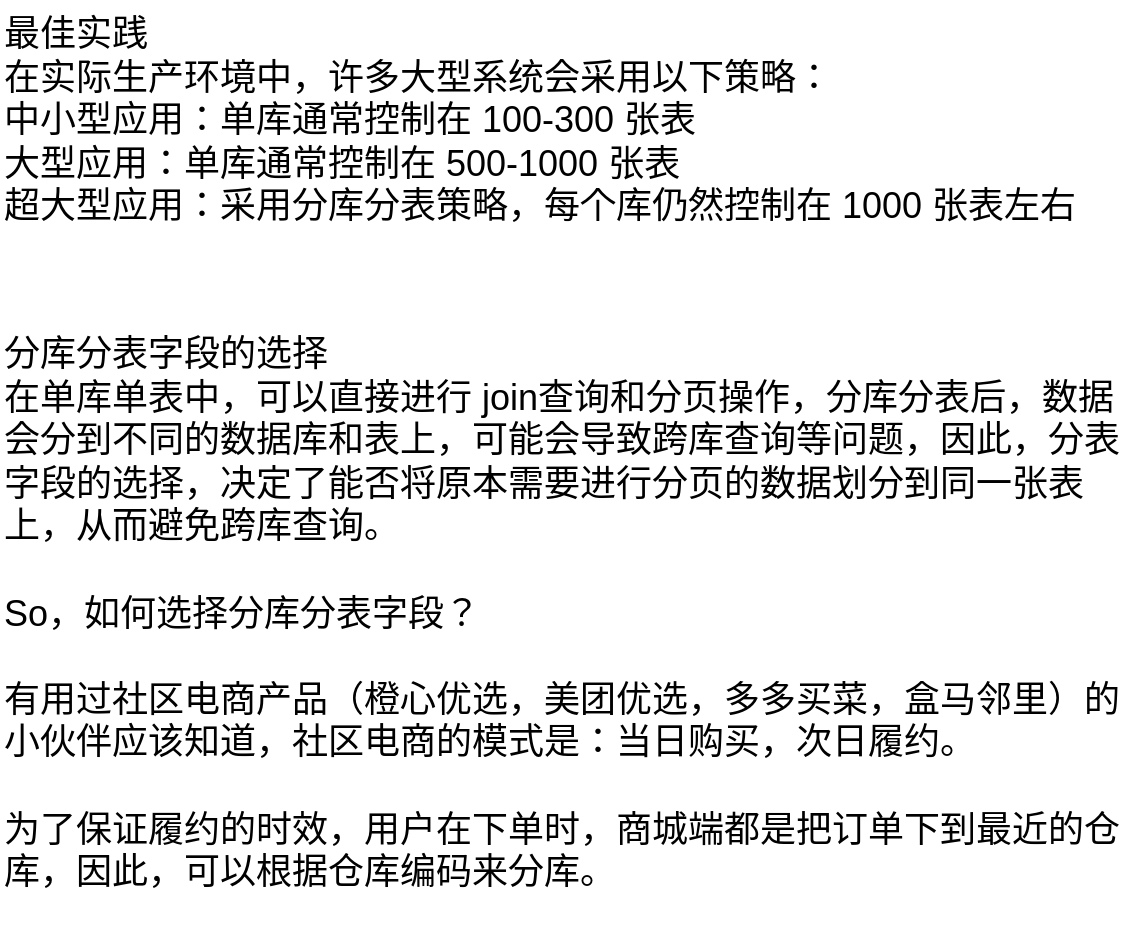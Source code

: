 <mxfile version="24.7.5" pages="2">
  <diagram name="第 1 页" id="iTByqGDiHVttWcRSCVwt">
    <mxGraphModel dx="837" dy="461" grid="1" gridSize="10" guides="1" tooltips="1" connect="1" arrows="1" fold="1" page="1" pageScale="1" pageWidth="827" pageHeight="1169" math="0" shadow="0">
      <root>
        <mxCell id="0" />
        <mxCell id="1" parent="0" />
        <mxCell id="b4sINxbvp_oJiMHNrM8n-6" value="分库分表字段的选择&#xa;在单库单表中，可以直接进行 join查询和分页操作，分库分表后，数据会分到不同的数据库和表上，可能会导致跨库查询等问题，因此，分表字段的选择，决定了能否将原本需要进行分页的数据划分到同一张表上，从而避免跨库查询。&#xa;&#xa;So，如何选择分库分表字段？&#xa;&#xa;有用过社区电商产品（橙心优选，美团优选，多多买菜，盒马邻里）的小伙伴应该知道，社区电商的模式是：当日购买，次日履约。&#xa;&#xa;为了保证履约的时效，用户在下单时，商城端都是把订单下到最近的仓库，因此，可以根据仓库编码来分库。" style="text;whiteSpace=wrap;fontSize=18;" vertex="1" parent="1">
          <mxGeometry x="20" y="170" width="560" height="310" as="geometry" />
        </mxCell>
        <mxCell id="b4sINxbvp_oJiMHNrM8n-8" value="最佳实践&#xa;在实际生产环境中，许多大型系统会采用以下策略：&#xa;中小型应用：单库通常控制在 100-300 张表&#xa;大型应用：单库通常控制在 500-1000 张表&#xa;超大型应用：采用分库分表策略，每个库仍然控制在 1000 张表左右" style="text;whiteSpace=wrap;fontSize=18;" vertex="1" parent="1">
          <mxGeometry x="20" y="10" width="560" height="120" as="geometry" />
        </mxCell>
      </root>
    </mxGraphModel>
  </diagram>
  <diagram id="qeTdzUXCNJriYRPZPILG" name="性能瓶颈">
    <mxGraphModel dx="837" dy="461" grid="1" gridSize="10" guides="1" tooltips="1" connect="1" arrows="1" fold="1" page="1" pageScale="1" pageWidth="827" pageHeight="1169" math="0" shadow="0">
      <root>
        <mxCell id="0" />
        <mxCell id="1" parent="0" />
        <mxCell id="2" value="数据库性能瓶颈分析与解决方案" style="text;html=1;strokeColor=none;fillColor=none;align=center;verticalAlign=middle;whiteSpace=wrap;rounded=0;fontSize=24;fontStyle=1" vertex="1" parent="1">
          <mxGeometry x="284.5" y="30" width="600" height="40" as="geometry" />
        </mxCell>
        <mxCell id="3" value="数据库性能瓶颈类型" style="rounded=1;whiteSpace=wrap;html=1;fontSize=16;fillColor=#dae8fc;strokeColor=#6c8ebf;fontStyle=1;shadow=1;" vertex="1" parent="1">
          <mxGeometry x="484.5" y="90" width="200" height="60" as="geometry" />
        </mxCell>
        <mxCell id="4" value="IO瓶颈" style="rounded=1;whiteSpace=wrap;html=1;fontSize=15;fillColor=#f8cecc;strokeColor=#b85450;fontStyle=1;shadow=1;" vertex="1" parent="1">
          <mxGeometry x="284.5" y="200" width="180" height="50" as="geometry" />
        </mxCell>
        <mxCell id="5" value="CPU瓶颈" style="rounded=1;whiteSpace=wrap;html=1;fontSize=15;fillColor=#d5e8d4;strokeColor=#82b366;fontStyle=1;shadow=1;" vertex="1" parent="1">
          <mxGeometry x="704.5" y="200" width="180" height="50" as="geometry" />
        </mxCell>
        <mxCell id="6" value="" style="endArrow=classic;html=1;rounded=0;exitX=0.5;exitY=1;exitDx=0;exitDy=0;entryX=0.5;entryY=0;entryDx=0;entryDy=0;strokeWidth=2;" edge="1" parent="1" source="3" target="4">
          <mxGeometry width="50" height="50" relative="1" as="geometry">
            <mxPoint x="564.5" y="350" as="sourcePoint" />
            <mxPoint x="614.5" y="300" as="targetPoint" />
            <Array as="points">
              <mxPoint x="584.5" y="170" />
              <mxPoint x="374.5" y="170" />
            </Array>
          </mxGeometry>
        </mxCell>
        <mxCell id="7" value="" style="endArrow=classic;html=1;rounded=0;exitX=0.5;exitY=1;exitDx=0;exitDy=0;entryX=0.5;entryY=0;entryDx=0;entryDy=0;strokeWidth=2;" edge="1" parent="1" source="3" target="5">
          <mxGeometry width="50" height="50" relative="1" as="geometry">
            <mxPoint x="564.5" y="350" as="sourcePoint" />
            <mxPoint x="614.5" y="300" as="targetPoint" />
            <Array as="points">
              <mxPoint x="584.5" y="170" />
              <mxPoint x="794.5" y="170" />
            </Array>
          </mxGeometry>
        </mxCell>
        <mxCell id="8" value="磁盘读IO瓶颈&#xa;热点数据太多，数据库缓存放不下，&#xa;每次查询产生大量IO，降低查询速度" style="rounded=1;whiteSpace=wrap;html=1;fontSize=14;fillColor=#f8cecc;strokeColor=#b85450;opacity=70;align=center;shadow=1;" vertex="1" parent="1">
          <mxGeometry x="174.5" y="290" width="240" height="70" as="geometry" />
        </mxCell>
        <mxCell id="9" value="网络IO瓶颈&#xa;请求的数据太多，网络带宽不够" style="rounded=1;whiteSpace=wrap;html=1;fontSize=14;fillColor=#f8cecc;strokeColor=#b85450;opacity=70;align=center;shadow=1;" vertex="1" parent="1">
          <mxGeometry x="334.5" y="390" width="240" height="60" as="geometry" />
        </mxCell>
        <mxCell id="10" value="" style="endArrow=classic;html=1;rounded=0;exitX=0.5;exitY=1;exitDx=0;exitDy=0;entryX=0.5;entryY=0;entryDx=0;entryDy=0;strokeWidth=1.5;" edge="1" parent="1" source="4" target="8">
          <mxGeometry width="50" height="50" relative="1" as="geometry">
            <mxPoint x="564.5" y="350" as="sourcePoint" />
            <mxPoint x="614.5" y="300" as="targetPoint" />
            <Array as="points">
              <mxPoint x="374.5" y="270" />
              <mxPoint x="294.5" y="270" />
            </Array>
          </mxGeometry>
        </mxCell>
        <mxCell id="11" value="" style="endArrow=classic;html=1;rounded=0;exitX=0.5;exitY=1;exitDx=0;exitDy=0;entryX=0.5;entryY=0;entryDx=0;entryDy=0;strokeWidth=1.5;" edge="1" parent="1" source="4" target="9">
          <mxGeometry width="50" height="50" relative="1" as="geometry">
            <mxPoint x="564.5" y="350" as="sourcePoint" />
            <mxPoint x="614.5" y="300" as="targetPoint" />
            <Array as="points">
              <mxPoint x="374.5" y="270" />
              <mxPoint x="454.5" y="270" />
            </Array>
          </mxGeometry>
        </mxCell>
        <mxCell id="12" value="SQL问题瓶颈&#xa;SQL中包含join、group by、order by、&#xa;非索引字段条件查询等，增加CPU运算" style="rounded=1;whiteSpace=wrap;html=1;fontSize=14;fillColor=#d5e8d4;strokeColor=#82b366;opacity=70;align=center;shadow=1;" vertex="1" parent="1">
          <mxGeometry x="594.5" y="290" width="235.5" height="90" as="geometry" />
        </mxCell>
        <mxCell id="13" value="数据量瓶颈&#xa;单表数据量太大，查询时扫描行太多，&#xa;SQL效率低，CPU率先出现瓶颈" style="rounded=1;whiteSpace=wrap;html=1;fontSize=14;fillColor=#d5e8d4;strokeColor=#82b366;opacity=70;align=center;shadow=1;" vertex="1" parent="1">
          <mxGeometry x="754.5" y="410" width="240" height="70" as="geometry" />
        </mxCell>
        <mxCell id="14" value="" style="endArrow=classic;html=1;rounded=0;exitX=0.5;exitY=1;exitDx=0;exitDy=0;entryX=0.5;entryY=0;entryDx=0;entryDy=0;strokeWidth=1.5;" edge="1" parent="1" source="5" target="12">
          <mxGeometry width="50" height="50" relative="1" as="geometry">
            <mxPoint x="564.5" y="350" as="sourcePoint" />
            <mxPoint x="614.5" y="300" as="targetPoint" />
            <Array as="points">
              <mxPoint x="794.5" y="270" />
              <mxPoint x="714.5" y="270" />
            </Array>
          </mxGeometry>
        </mxCell>
        <mxCell id="15" value="" style="endArrow=classic;html=1;rounded=0;exitX=0.5;exitY=1;exitDx=0;exitDy=0;entryX=0.5;entryY=0;entryDx=0;entryDy=0;strokeWidth=1.5;" edge="1" parent="1" source="5" target="13">
          <mxGeometry width="50" height="50" relative="1" as="geometry">
            <mxPoint x="564.5" y="350" as="sourcePoint" />
            <mxPoint x="614.5" y="300" as="targetPoint" />
            <Array as="points">
              <mxPoint x="794.5" y="270" />
              <mxPoint x="874.5" y="270" />
            </Array>
          </mxGeometry>
        </mxCell>
        <mxCell id="16" value="解决方案：&#xa;分库和垂直分表" style="shape=hexagon;perimeter=hexagonPerimeter2;whiteSpace=wrap;html=1;fixedSize=1;fontSize=14;fillColor=#fff2cc;strokeColor=#d6b656;fontStyle=1;shadow=1;" vertex="1" parent="1">
          <mxGeometry x="174.5" y="390" width="140" height="80" as="geometry" />
        </mxCell>
        <mxCell id="17" value="解决方案：&#xa;分库" style="shape=hexagon;perimeter=hexagonPerimeter2;whiteSpace=wrap;html=1;fixedSize=1;fontSize=14;fillColor=#fff2cc;strokeColor=#d6b656;fontStyle=1;shadow=1;" vertex="1" parent="1">
          <mxGeometry x="334.5" y="490" width="140" height="80" as="geometry" />
        </mxCell>
        <mxCell id="18" value="解决方案：&#xa;SQL优化&#xa;建立合适索引&#xa;业务代码计算" style="shape=hexagon;perimeter=hexagonPerimeter2;whiteSpace=wrap;html=1;fixedSize=1;fontSize=14;fillColor=#fff2cc;strokeColor=#d6b656;fontStyle=1;shadow=1;" vertex="1" parent="1">
          <mxGeometry x="594.5" y="410" width="140" height="100" as="geometry" />
        </mxCell>
        <mxCell id="19" value="解决方案：&#xa;水平分表" style="shape=hexagon;perimeter=hexagonPerimeter2;whiteSpace=wrap;html=1;fixedSize=1;fontSize=14;fillColor=#fff2cc;strokeColor=#d6b656;fontStyle=1;shadow=1;" vertex="1" parent="1">
          <mxGeometry x="754.5" y="510" width="140" height="80" as="geometry" />
        </mxCell>
        <mxCell id="20" value="" style="endArrow=classic;html=1;rounded=0;exitX=0.5;exitY=1;exitDx=0;exitDy=0;entryX=0.5;entryY=0;entryDx=0;entryDy=0;strokeWidth=1.5;dashed=1;" edge="1" parent="1" source="8" target="16">
          <mxGeometry width="50" height="50" relative="1" as="geometry">
            <mxPoint x="564.5" y="450" as="sourcePoint" />
            <mxPoint x="614.5" y="400" as="targetPoint" />
          </mxGeometry>
        </mxCell>
        <mxCell id="21" value="" style="endArrow=classic;html=1;rounded=0;exitX=0.5;exitY=1;exitDx=0;exitDy=0;entryX=0.5;entryY=0;entryDx=0;entryDy=0;strokeWidth=1.5;dashed=1;" edge="1" parent="1" source="9" target="17">
          <mxGeometry width="50" height="50" relative="1" as="geometry">
            <mxPoint x="564.5" y="450" as="sourcePoint" />
            <mxPoint x="614.5" y="400" as="targetPoint" />
          </mxGeometry>
        </mxCell>
        <mxCell id="22" value="" style="endArrow=classic;html=1;rounded=0;exitX=0.5;exitY=1;exitDx=0;exitDy=0;entryX=0.5;entryY=0;entryDx=0;entryDy=0;strokeWidth=1.5;dashed=1;" edge="1" parent="1" source="12" target="18">
          <mxGeometry width="50" height="50" relative="1" as="geometry">
            <mxPoint x="564.5" y="450" as="sourcePoint" />
            <mxPoint x="614.5" y="400" as="targetPoint" />
          </mxGeometry>
        </mxCell>
        <mxCell id="23" value="" style="endArrow=classic;html=1;rounded=0;exitX=0.5;exitY=1;exitDx=0;exitDy=0;entryX=0.5;entryY=0;entryDx=0;entryDy=0;strokeWidth=1.5;dashed=1;" edge="1" parent="1" source="13" target="19">
          <mxGeometry width="50" height="50" relative="1" as="geometry">
            <mxPoint x="564.5" y="450" as="sourcePoint" />
            <mxPoint x="614.5" y="400" as="targetPoint" />
          </mxGeometry>
        </mxCell>
        <mxCell id="24" value="图例" style="text;html=1;strokeColor=none;fillColor=none;align=center;verticalAlign=middle;whiteSpace=wrap;rounded=0;fontSize=16;fontStyle=1" vertex="1" parent="1">
          <mxGeometry x="924.5" y="610" width="60" height="30" as="geometry" />
        </mxCell>
        <mxCell id="25" value="" style="rounded=1;whiteSpace=wrap;html=1;fontSize=14;fillColor=#f8cecc;strokeColor=#b85450;opacity=70;" vertex="1" parent="1">
          <mxGeometry x="924.5" y="650" width="30" height="20" as="geometry" />
        </mxCell>
        <mxCell id="26" value="IO瓶颈" style="text;html=1;strokeColor=none;fillColor=none;align=left;verticalAlign=middle;whiteSpace=wrap;rounded=0;fontSize=14;" vertex="1" parent="1">
          <mxGeometry x="964.5" y="645" width="100" height="30" as="geometry" />
        </mxCell>
        <mxCell id="27" value="" style="rounded=1;whiteSpace=wrap;html=1;fontSize=14;fillColor=#d5e8d4;strokeColor=#82b366;opacity=70;" vertex="1" parent="1">
          <mxGeometry x="924.5" y="680" width="30" height="20" as="geometry" />
        </mxCell>
        <mxCell id="28" value="CPU瓶颈" style="text;html=1;strokeColor=none;fillColor=none;align=left;verticalAlign=middle;whiteSpace=wrap;rounded=0;fontSize=14;" vertex="1" parent="1">
          <mxGeometry x="964.5" y="675" width="100" height="30" as="geometry" />
        </mxCell>
        <mxCell id="29" value="" style="shape=hexagon;perimeter=hexagonPerimeter2;whiteSpace=wrap;html=1;fixedSize=1;fontSize=14;fillColor=#fff2cc;strokeColor=#d6b656;" vertex="1" parent="1">
          <mxGeometry x="924.5" y="710" width="30" height="20" as="geometry" />
        </mxCell>
        <mxCell id="30" value="解决方案" style="text;html=1;strokeColor=none;fillColor=none;align=left;verticalAlign=middle;whiteSpace=wrap;rounded=0;fontSize=14;" vertex="1" parent="1">
          <mxGeometry x="964.5" y="705" width="100" height="30" as="geometry" />
        </mxCell>
        <mxCell id="31" value="" style="endArrow=classic;html=1;rounded=0;strokeWidth=1.5;" edge="1" parent="1">
          <mxGeometry width="50" height="50" relative="1" as="geometry">
            <mxPoint x="924.5" y="740" as="sourcePoint" />
            <mxPoint x="954.5" y="740" as="targetPoint" />
          </mxGeometry>
        </mxCell>
        <mxCell id="32" value="因果关系" style="text;html=1;strokeColor=none;fillColor=none;align=left;verticalAlign=middle;whiteSpace=wrap;rounded=0;fontSize=14;" vertex="1" parent="1">
          <mxGeometry x="964.5" y="735" width="100" height="30" as="geometry" />
        </mxCell>
        <mxCell id="33" value="" style="endArrow=classic;html=1;rounded=0;strokeWidth=1.5;dashed=1;" edge="1" parent="1">
          <mxGeometry width="50" height="50" relative="1" as="geometry">
            <mxPoint x="924.5" y="770" as="sourcePoint" />
            <mxPoint x="954.5" y="770" as="targetPoint" />
          </mxGeometry>
        </mxCell>
        <mxCell id="34" value="解决对应" style="text;html=1;strokeColor=none;fillColor=none;align=left;verticalAlign=middle;whiteSpace=wrap;rounded=0;fontSize=14;" vertex="1" parent="1">
          <mxGeometry x="964.5" y="765" width="100" height="30" as="geometry" />
        </mxCell>
      </root>
    </mxGraphModel>
  </diagram>
</mxfile>
